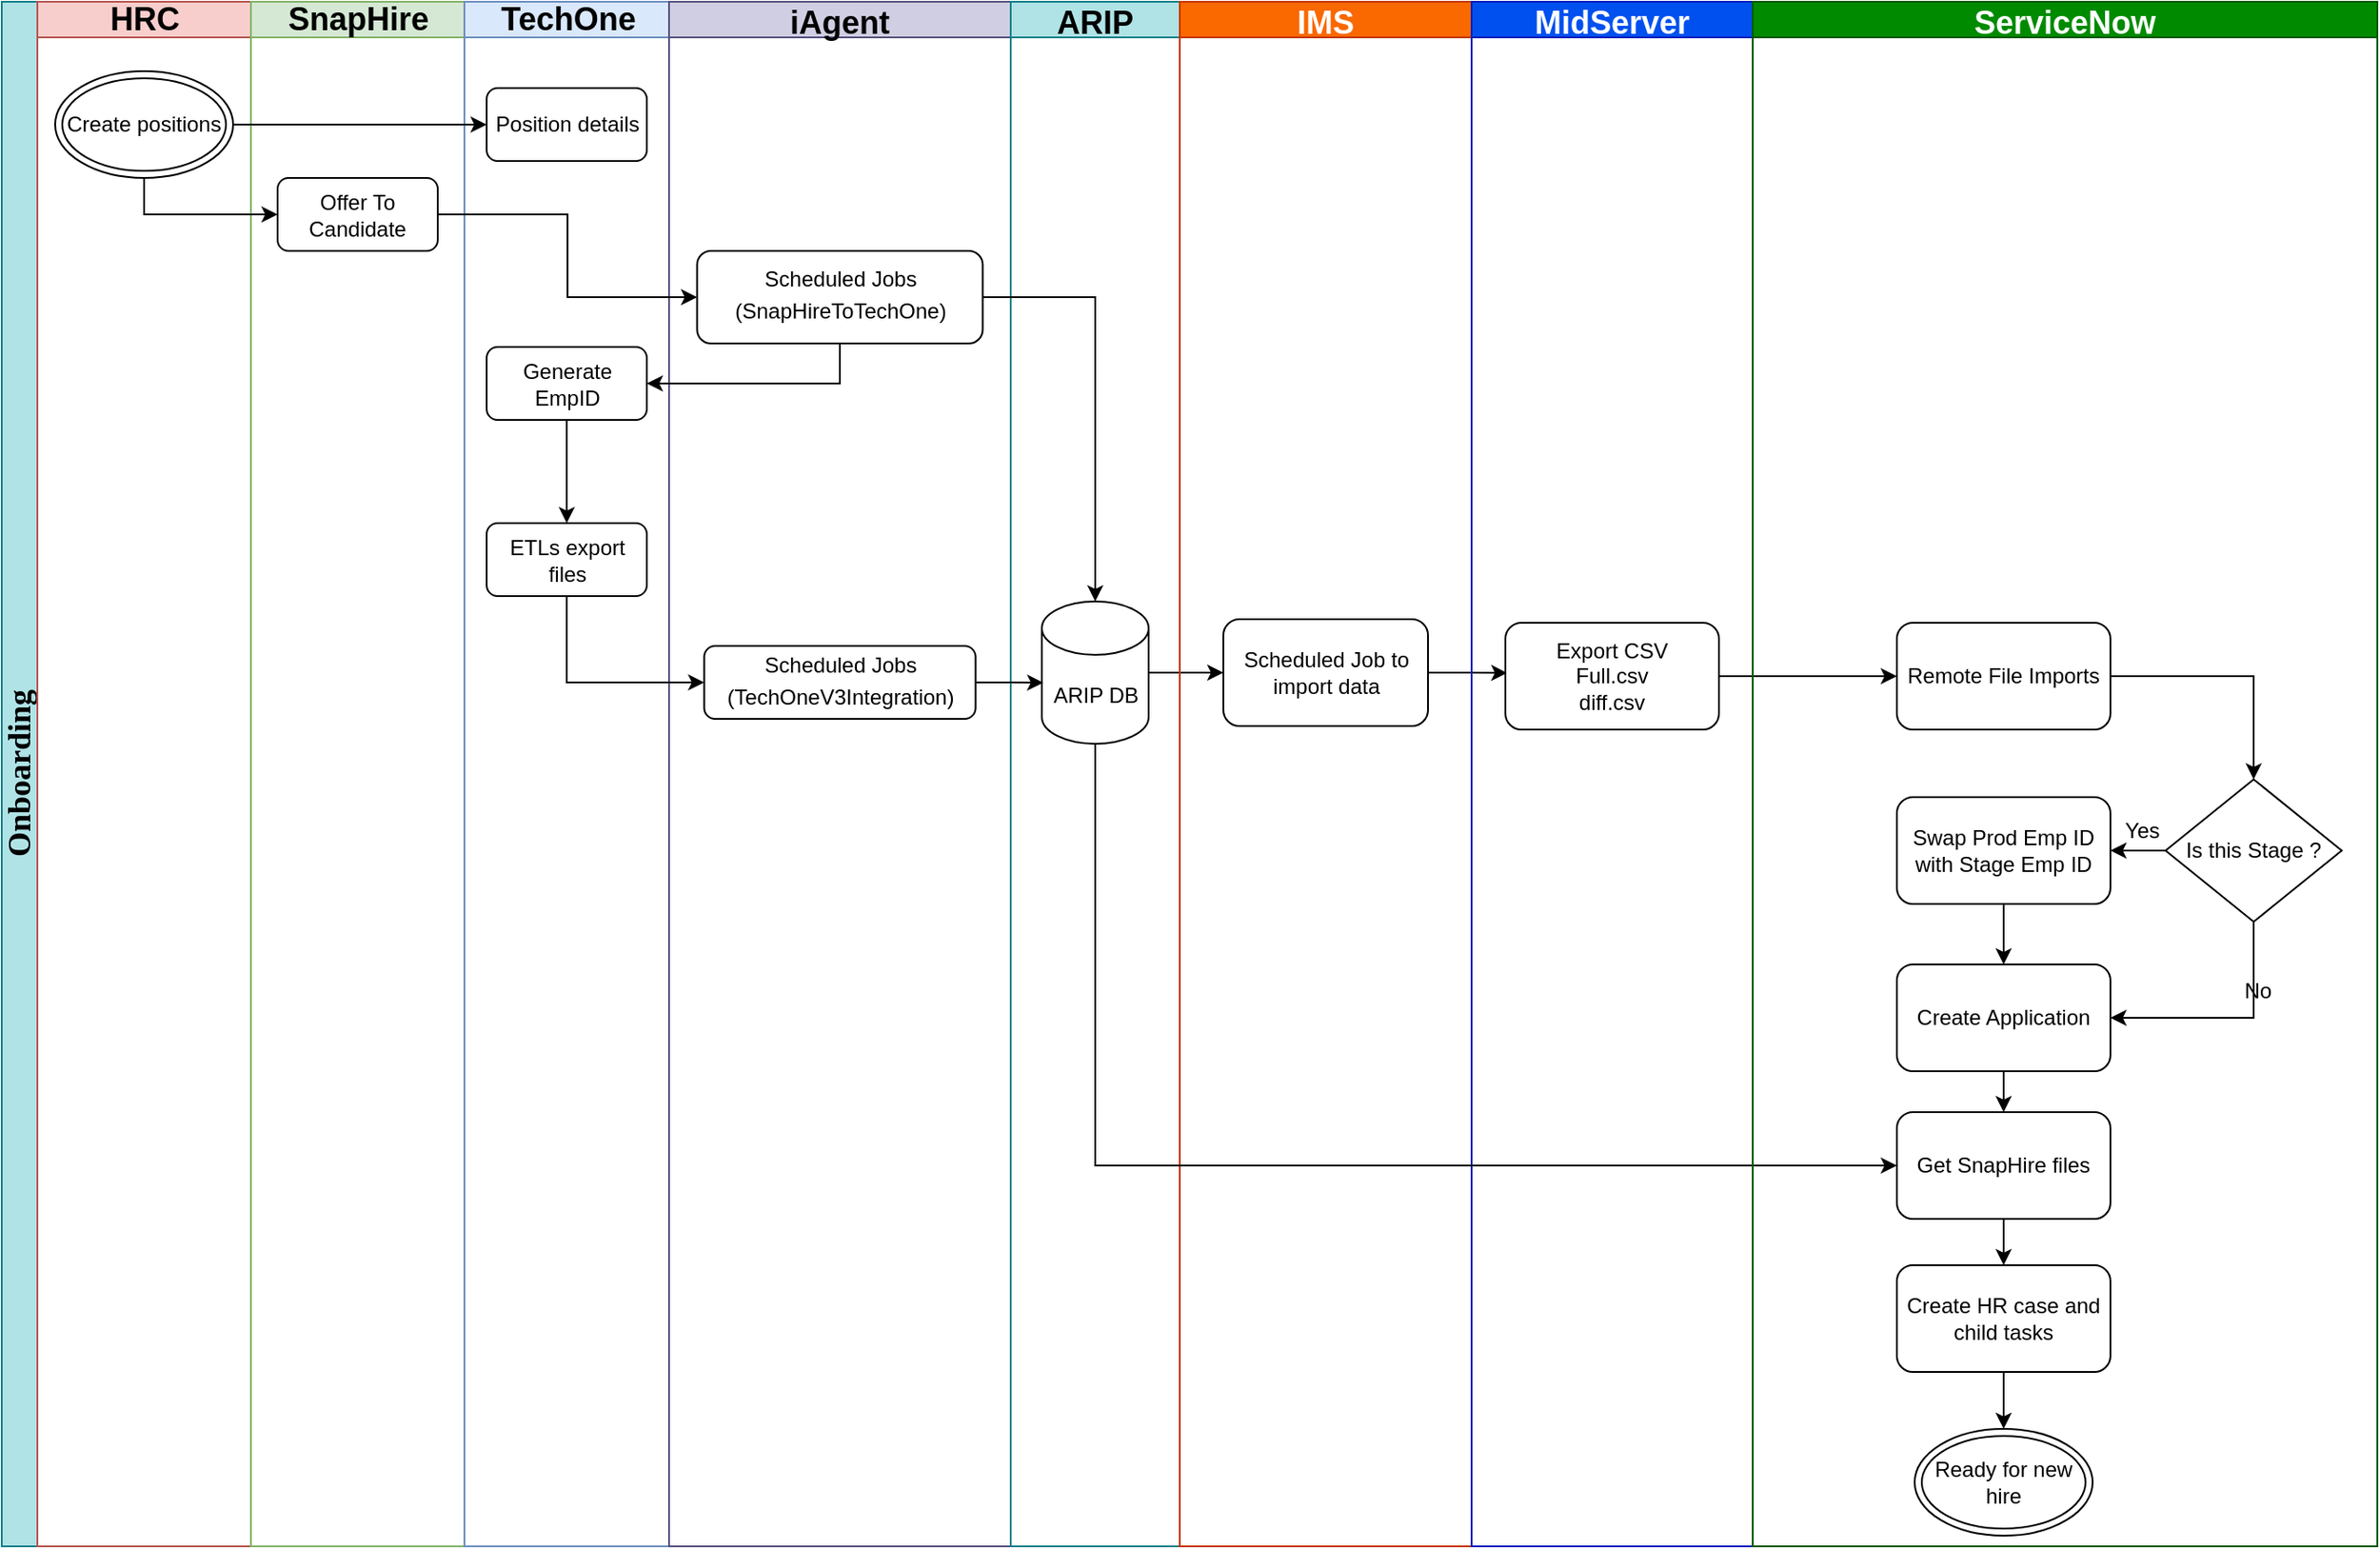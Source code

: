 <mxfile version="14.6.0" type="github">
  <diagram id="prtHgNgQTEPvFCAcTncT" name="Page-1">
    <mxGraphModel dx="1825" dy="934" grid="0" gridSize="10" guides="1" tooltips="1" connect="1" arrows="1" fold="1" page="1" pageScale="1" pageWidth="1654" pageHeight="2336" background="#ffffff" math="0" shadow="0">
      <root>
        <mxCell id="0" />
        <mxCell id="1" parent="0" />
        <mxCell id="jQAMu5JfyhxZcwMKW61z-41" value="Onboarding" style="swimlane;html=1;childLayout=stackLayout;resizeParent=1;resizeParentMax=0;startSize=20;horizontal=0;horizontalStack=1;fillColor=#b0e3e6;strokeColor=#0e8088;fontSize=18;fontFamily=Georgia;" vertex="1" parent="1">
          <mxGeometry x="82" y="90" width="1335" height="868" as="geometry">
            <mxRectangle x="82" y="90" width="32" height="132" as="alternateBounds" />
          </mxGeometry>
        </mxCell>
        <mxCell id="jQAMu5JfyhxZcwMKW61z-42" value="HRC" style="swimlane;html=1;startSize=20;fillColor=#f8cecc;strokeColor=#b85450;fontSize=18;" vertex="1" parent="jQAMu5JfyhxZcwMKW61z-41">
          <mxGeometry x="20" width="120" height="868" as="geometry">
            <mxRectangle x="20" width="32" height="868" as="alternateBounds" />
          </mxGeometry>
        </mxCell>
        <mxCell id="jQAMu5JfyhxZcwMKW61z-43" value="Create positions" style="ellipse;shape=doubleEllipse;whiteSpace=wrap;html=1;fontSize=12;" vertex="1" parent="jQAMu5JfyhxZcwMKW61z-42">
          <mxGeometry x="10" y="39" width="100" height="60" as="geometry" />
        </mxCell>
        <mxCell id="jQAMu5JfyhxZcwMKW61z-44" value="SnapHire" style="swimlane;html=1;startSize=20;fillColor=#d5e8d4;strokeColor=#82b366;fontSize=18;" vertex="1" parent="jQAMu5JfyhxZcwMKW61z-41">
          <mxGeometry x="140" width="120" height="868" as="geometry">
            <mxRectangle x="52" width="32" height="868" as="alternateBounds" />
          </mxGeometry>
        </mxCell>
        <mxCell id="jQAMu5JfyhxZcwMKW61z-45" value="Offer To Candidate" style="rounded=1;whiteSpace=wrap;html=1;fontSize=12;" vertex="1" parent="jQAMu5JfyhxZcwMKW61z-44">
          <mxGeometry x="15" y="99" width="90" height="41" as="geometry" />
        </mxCell>
        <mxCell id="jQAMu5JfyhxZcwMKW61z-46" value="TechOne" style="swimlane;html=1;startSize=20;fillColor=#dae8fc;strokeColor=#6c8ebf;fontSize=18;" vertex="1" parent="jQAMu5JfyhxZcwMKW61z-41">
          <mxGeometry x="260" width="115" height="868" as="geometry" />
        </mxCell>
        <mxCell id="jQAMu5JfyhxZcwMKW61z-47" value="Generate EmpID" style="rounded=1;whiteSpace=wrap;html=1;fontSize=12;" vertex="1" parent="jQAMu5JfyhxZcwMKW61z-46">
          <mxGeometry x="12.5" y="194" width="90" height="41" as="geometry" />
        </mxCell>
        <mxCell id="jQAMu5JfyhxZcwMKW61z-48" value="Position details" style="rounded=1;whiteSpace=wrap;html=1;fontSize=12;" vertex="1" parent="jQAMu5JfyhxZcwMKW61z-46">
          <mxGeometry x="12.5" y="48.5" width="90" height="41" as="geometry" />
        </mxCell>
        <mxCell id="jQAMu5JfyhxZcwMKW61z-73" value="ETLs export files" style="rounded=1;whiteSpace=wrap;html=1;fontSize=12;" vertex="1" parent="jQAMu5JfyhxZcwMKW61z-46">
          <mxGeometry x="12.5" y="293" width="90" height="41" as="geometry" />
        </mxCell>
        <mxCell id="jQAMu5JfyhxZcwMKW61z-60" style="edgeStyle=orthogonalEdgeStyle;rounded=0;orthogonalLoop=1;jettySize=auto;html=1;fontSize=12;exitX=0.5;exitY=1;exitDx=0;exitDy=0;" edge="1" parent="jQAMu5JfyhxZcwMKW61z-46" source="jQAMu5JfyhxZcwMKW61z-47" target="jQAMu5JfyhxZcwMKW61z-73">
          <mxGeometry relative="1" as="geometry">
            <mxPoint x="57" y="290" as="targetPoint" />
          </mxGeometry>
        </mxCell>
        <mxCell id="jQAMu5JfyhxZcwMKW61z-49" style="edgeStyle=orthogonalEdgeStyle;rounded=0;orthogonalLoop=1;jettySize=auto;html=1;fontSize=12;entryX=0;entryY=0.5;entryDx=0;entryDy=0;" edge="1" parent="jQAMu5JfyhxZcwMKW61z-41" source="jQAMu5JfyhxZcwMKW61z-43" target="jQAMu5JfyhxZcwMKW61z-48">
          <mxGeometry relative="1" as="geometry" />
        </mxCell>
        <mxCell id="jQAMu5JfyhxZcwMKW61z-50" value="iAgent" style="swimlane;startSize=20;fontSize=18;fillColor=#d0cee2;strokeColor=#56517e;" vertex="1" parent="jQAMu5JfyhxZcwMKW61z-41">
          <mxGeometry x="375" width="192" height="868" as="geometry" />
        </mxCell>
        <mxCell id="jQAMu5JfyhxZcwMKW61z-51" value="Scheduled Jobs&lt;br&gt;&lt;table border=&quot;0&quot; cellpadding=&quot;0&quot; cellspacing=&quot;0&quot; width=&quot;135&quot; style=&quot;border-collapse: collapse ; width: 101pt&quot;&gt;&lt;tbody&gt;&lt;tr style=&quot;height: 15.0pt&quot;&gt;  &lt;td height=&quot;20&quot; width=&quot;135&quot; style=&quot;height: 15.0pt ; width: 101pt&quot;&gt;(SnapHireToTechOne)&lt;br&gt;&lt;/td&gt;&lt;/tr&gt;&lt;/tbody&gt;&lt;/table&gt;" style="rounded=1;whiteSpace=wrap;html=1;fontSize=12;" vertex="1" parent="jQAMu5JfyhxZcwMKW61z-50">
          <mxGeometry x="15.75" y="140" width="160.5" height="52" as="geometry" />
        </mxCell>
        <mxCell id="jQAMu5JfyhxZcwMKW61z-52" value="&lt;span&gt;Scheduled Jobs&lt;/span&gt;&lt;br&gt;&lt;table border=&quot;0&quot; cellpadding=&quot;0&quot; cellspacing=&quot;0&quot; width=&quot;135&quot; style=&quot;border-collapse: collapse ; width: 101pt&quot;&gt;&lt;tbody&gt;&lt;tr style=&quot;height: 15pt&quot;&gt;&lt;td height=&quot;20&quot; width=&quot;135&quot; style=&quot;height: 15pt ; width: 101pt&quot;&gt;(TechOneV3Integration)&lt;br&gt;&lt;/td&gt;&lt;/tr&gt;&lt;/tbody&gt;&lt;/table&gt;" style="rounded=1;whiteSpace=wrap;html=1;fontSize=12;" vertex="1" parent="jQAMu5JfyhxZcwMKW61z-50">
          <mxGeometry x="19.75" y="362" width="152.5" height="41" as="geometry" />
        </mxCell>
        <mxCell id="jQAMu5JfyhxZcwMKW61z-53" value="ARIP" style="swimlane;startSize=20;fontSize=18;fillColor=#b0e3e6;strokeColor=#0e8088;" vertex="1" parent="jQAMu5JfyhxZcwMKW61z-41">
          <mxGeometry x="567" width="95" height="868" as="geometry" />
        </mxCell>
        <mxCell id="jQAMu5JfyhxZcwMKW61z-61" value="ARIP DB" style="shape=cylinder3;whiteSpace=wrap;html=1;boundedLbl=1;backgroundOutline=1;size=15;" vertex="1" parent="jQAMu5JfyhxZcwMKW61z-53">
          <mxGeometry x="17.5" y="337" width="60" height="80" as="geometry" />
        </mxCell>
        <mxCell id="jQAMu5JfyhxZcwMKW61z-63" style="edgeStyle=orthogonalEdgeStyle;rounded=0;orthogonalLoop=1;jettySize=auto;html=1;entryX=0.013;entryY=0.571;entryDx=0;entryDy=0;entryPerimeter=0;" edge="1" parent="jQAMu5JfyhxZcwMKW61z-41" source="jQAMu5JfyhxZcwMKW61z-52" target="jQAMu5JfyhxZcwMKW61z-61">
          <mxGeometry relative="1" as="geometry" />
        </mxCell>
        <mxCell id="jQAMu5JfyhxZcwMKW61z-67" style="edgeStyle=orthogonalEdgeStyle;rounded=0;orthogonalLoop=1;jettySize=auto;html=1;exitX=1;exitY=0.5;exitDx=0;exitDy=0;exitPerimeter=0;entryX=0;entryY=0.5;entryDx=0;entryDy=0;" edge="1" parent="jQAMu5JfyhxZcwMKW61z-41" source="jQAMu5JfyhxZcwMKW61z-61" target="jQAMu5JfyhxZcwMKW61z-66">
          <mxGeometry relative="1" as="geometry" />
        </mxCell>
        <mxCell id="jQAMu5JfyhxZcwMKW61z-71" style="edgeStyle=orthogonalEdgeStyle;rounded=0;orthogonalLoop=1;jettySize=auto;html=1;entryX=0.009;entryY=0.47;entryDx=0;entryDy=0;entryPerimeter=0;exitX=1;exitY=0.5;exitDx=0;exitDy=0;" edge="1" parent="jQAMu5JfyhxZcwMKW61z-41" source="jQAMu5JfyhxZcwMKW61z-66" target="jQAMu5JfyhxZcwMKW61z-70">
          <mxGeometry relative="1" as="geometry">
            <mxPoint x="795" y="377" as="sourcePoint" />
          </mxGeometry>
        </mxCell>
        <mxCell id="jQAMu5JfyhxZcwMKW61z-54" value="IMS" style="swimlane;startSize=20;fillColor=#fa6800;strokeColor=#C73500;fontSize=18;fontColor=#ffffff;" vertex="1" parent="jQAMu5JfyhxZcwMKW61z-41">
          <mxGeometry x="662" width="164" height="868" as="geometry" />
        </mxCell>
        <mxCell id="jQAMu5JfyhxZcwMKW61z-66" value="Scheduled Job to import data" style="rounded=1;whiteSpace=wrap;html=1;" vertex="1" parent="jQAMu5JfyhxZcwMKW61z-54">
          <mxGeometry x="24.5" y="347" width="115" height="60" as="geometry" />
        </mxCell>
        <mxCell id="jQAMu5JfyhxZcwMKW61z-55" value="MidServer" style="swimlane;startSize=20;fillColor=#0050ef;strokeColor=#001DBC;fontColor=#ffffff;fontSize=18;" vertex="1" parent="jQAMu5JfyhxZcwMKW61z-41">
          <mxGeometry x="826" width="158" height="868" as="geometry" />
        </mxCell>
        <mxCell id="jQAMu5JfyhxZcwMKW61z-70" value="Export CSV&lt;br&gt;Full.csv&lt;br&gt;diff.csv" style="rounded=1;whiteSpace=wrap;html=1;" vertex="1" parent="jQAMu5JfyhxZcwMKW61z-55">
          <mxGeometry x="19" y="349" width="120" height="60" as="geometry" />
        </mxCell>
        <mxCell id="jQAMu5JfyhxZcwMKW61z-57" style="edgeStyle=orthogonalEdgeStyle;rounded=0;orthogonalLoop=1;jettySize=auto;html=1;entryX=0;entryY=0.5;entryDx=0;entryDy=0;fontSize=12;exitX=0.5;exitY=1;exitDx=0;exitDy=0;" edge="1" parent="jQAMu5JfyhxZcwMKW61z-41" source="jQAMu5JfyhxZcwMKW61z-43" target="jQAMu5JfyhxZcwMKW61z-45">
          <mxGeometry relative="1" as="geometry" />
        </mxCell>
        <mxCell id="jQAMu5JfyhxZcwMKW61z-59" style="edgeStyle=orthogonalEdgeStyle;rounded=0;orthogonalLoop=1;jettySize=auto;html=1;entryX=1;entryY=0.5;entryDx=0;entryDy=0;fontSize=12;exitX=0.5;exitY=1;exitDx=0;exitDy=0;" edge="1" parent="jQAMu5JfyhxZcwMKW61z-41" source="jQAMu5JfyhxZcwMKW61z-51" target="jQAMu5JfyhxZcwMKW61z-47">
          <mxGeometry relative="1" as="geometry" />
        </mxCell>
        <mxCell id="jQAMu5JfyhxZcwMKW61z-72" style="edgeStyle=orthogonalEdgeStyle;rounded=0;orthogonalLoop=1;jettySize=auto;html=1;" edge="1" parent="jQAMu5JfyhxZcwMKW61z-41" source="jQAMu5JfyhxZcwMKW61z-45" target="jQAMu5JfyhxZcwMKW61z-51">
          <mxGeometry relative="1" as="geometry" />
        </mxCell>
        <mxCell id="jQAMu5JfyhxZcwMKW61z-74" style="edgeStyle=orthogonalEdgeStyle;rounded=0;orthogonalLoop=1;jettySize=auto;html=1;entryX=0;entryY=0.5;entryDx=0;entryDy=0;exitX=0.5;exitY=1;exitDx=0;exitDy=0;" edge="1" parent="jQAMu5JfyhxZcwMKW61z-41" source="jQAMu5JfyhxZcwMKW61z-73" target="jQAMu5JfyhxZcwMKW61z-52">
          <mxGeometry relative="1" as="geometry" />
        </mxCell>
        <mxCell id="jQAMu5JfyhxZcwMKW61z-76" style="edgeStyle=orthogonalEdgeStyle;rounded=0;orthogonalLoop=1;jettySize=auto;html=1;" edge="1" parent="jQAMu5JfyhxZcwMKW61z-41" source="jQAMu5JfyhxZcwMKW61z-70" target="jQAMu5JfyhxZcwMKW61z-75">
          <mxGeometry relative="1" as="geometry" />
        </mxCell>
        <mxCell id="jQAMu5JfyhxZcwMKW61z-79" style="edgeStyle=orthogonalEdgeStyle;rounded=0;orthogonalLoop=1;jettySize=auto;html=1;entryX=0;entryY=0.5;entryDx=0;entryDy=0;exitX=0.5;exitY=1;exitDx=0;exitDy=0;exitPerimeter=0;" edge="1" parent="jQAMu5JfyhxZcwMKW61z-41" source="jQAMu5JfyhxZcwMKW61z-61" target="jQAMu5JfyhxZcwMKW61z-77">
          <mxGeometry relative="1" as="geometry" />
        </mxCell>
        <mxCell id="jQAMu5JfyhxZcwMKW61z-56" value="ServiceNow" style="swimlane;startSize=20;fillColor=#008a00;strokeColor=#005700;fontColor=#ffffff;fontSize=18;" vertex="1" parent="jQAMu5JfyhxZcwMKW61z-41">
          <mxGeometry x="984" width="351" height="868" as="geometry" />
        </mxCell>
        <mxCell id="jQAMu5JfyhxZcwMKW61z-85" style="edgeStyle=orthogonalEdgeStyle;rounded=0;orthogonalLoop=1;jettySize=auto;html=1;entryX=0.5;entryY=0;entryDx=0;entryDy=0;" edge="1" parent="jQAMu5JfyhxZcwMKW61z-56" source="jQAMu5JfyhxZcwMKW61z-75" target="jQAMu5JfyhxZcwMKW61z-83">
          <mxGeometry relative="1" as="geometry" />
        </mxCell>
        <mxCell id="jQAMu5JfyhxZcwMKW61z-75" value="Remote File Imports" style="rounded=1;whiteSpace=wrap;html=1;" vertex="1" parent="jQAMu5JfyhxZcwMKW61z-56">
          <mxGeometry x="81" y="349" width="120" height="60" as="geometry" />
        </mxCell>
        <mxCell id="jQAMu5JfyhxZcwMKW61z-96" style="edgeStyle=orthogonalEdgeStyle;rounded=0;orthogonalLoop=1;jettySize=auto;html=1;fontFamily=Georgia;" edge="1" parent="jQAMu5JfyhxZcwMKW61z-56" source="jQAMu5JfyhxZcwMKW61z-77" target="jQAMu5JfyhxZcwMKW61z-82">
          <mxGeometry relative="1" as="geometry" />
        </mxCell>
        <mxCell id="jQAMu5JfyhxZcwMKW61z-77" value="Get SnapHire files" style="rounded=1;whiteSpace=wrap;html=1;" vertex="1" parent="jQAMu5JfyhxZcwMKW61z-56">
          <mxGeometry x="81" y="624" width="120" height="60" as="geometry" />
        </mxCell>
        <mxCell id="jQAMu5JfyhxZcwMKW61z-95" style="edgeStyle=orthogonalEdgeStyle;rounded=0;orthogonalLoop=1;jettySize=auto;html=1;entryX=0.5;entryY=0;entryDx=0;entryDy=0;fontFamily=Georgia;" edge="1" parent="jQAMu5JfyhxZcwMKW61z-56" source="jQAMu5JfyhxZcwMKW61z-80" target="jQAMu5JfyhxZcwMKW61z-77">
          <mxGeometry relative="1" as="geometry" />
        </mxCell>
        <mxCell id="jQAMu5JfyhxZcwMKW61z-80" value="Create Application" style="rounded=1;whiteSpace=wrap;html=1;" vertex="1" parent="jQAMu5JfyhxZcwMKW61z-56">
          <mxGeometry x="81" y="541" width="120" height="60" as="geometry" />
        </mxCell>
        <mxCell id="jQAMu5JfyhxZcwMKW61z-93" style="edgeStyle=orthogonalEdgeStyle;rounded=0;orthogonalLoop=1;jettySize=auto;html=1;entryX=0.5;entryY=0;entryDx=0;entryDy=0;" edge="1" parent="jQAMu5JfyhxZcwMKW61z-56" source="jQAMu5JfyhxZcwMKW61z-82" target="jQAMu5JfyhxZcwMKW61z-92">
          <mxGeometry relative="1" as="geometry" />
        </mxCell>
        <mxCell id="jQAMu5JfyhxZcwMKW61z-82" value="Create HR case and child tasks" style="rounded=1;whiteSpace=wrap;html=1;" vertex="1" parent="jQAMu5JfyhxZcwMKW61z-56">
          <mxGeometry x="81" y="710" width="120" height="60" as="geometry" />
        </mxCell>
        <mxCell id="jQAMu5JfyhxZcwMKW61z-84" style="edgeStyle=orthogonalEdgeStyle;rounded=0;orthogonalLoop=1;jettySize=auto;html=1;entryX=1;entryY=0.5;entryDx=0;entryDy=0;exitX=0.5;exitY=1;exitDx=0;exitDy=0;" edge="1" parent="jQAMu5JfyhxZcwMKW61z-56" source="jQAMu5JfyhxZcwMKW61z-83" target="jQAMu5JfyhxZcwMKW61z-80">
          <mxGeometry relative="1" as="geometry" />
        </mxCell>
        <mxCell id="jQAMu5JfyhxZcwMKW61z-87" style="edgeStyle=orthogonalEdgeStyle;rounded=0;orthogonalLoop=1;jettySize=auto;html=1;" edge="1" parent="jQAMu5JfyhxZcwMKW61z-56" source="jQAMu5JfyhxZcwMKW61z-83" target="jQAMu5JfyhxZcwMKW61z-86">
          <mxGeometry relative="1" as="geometry" />
        </mxCell>
        <mxCell id="jQAMu5JfyhxZcwMKW61z-83" value="Is this Stage ?" style="rhombus;whiteSpace=wrap;html=1;" vertex="1" parent="jQAMu5JfyhxZcwMKW61z-56">
          <mxGeometry x="232" y="437" width="99" height="80" as="geometry" />
        </mxCell>
        <mxCell id="jQAMu5JfyhxZcwMKW61z-94" style="edgeStyle=orthogonalEdgeStyle;rounded=0;orthogonalLoop=1;jettySize=auto;html=1;fontFamily=Georgia;" edge="1" parent="jQAMu5JfyhxZcwMKW61z-56" source="jQAMu5JfyhxZcwMKW61z-86" target="jQAMu5JfyhxZcwMKW61z-80">
          <mxGeometry relative="1" as="geometry" />
        </mxCell>
        <mxCell id="jQAMu5JfyhxZcwMKW61z-86" value="Swap Prod Emp ID with Stage Emp ID" style="rounded=1;whiteSpace=wrap;html=1;" vertex="1" parent="jQAMu5JfyhxZcwMKW61z-56">
          <mxGeometry x="81" y="447" width="120" height="60" as="geometry" />
        </mxCell>
        <mxCell id="jQAMu5JfyhxZcwMKW61z-88" value="Yes" style="text;html=1;strokeColor=none;fillColor=none;align=center;verticalAlign=middle;whiteSpace=wrap;rounded=0;" vertex="1" parent="jQAMu5JfyhxZcwMKW61z-56">
          <mxGeometry x="199" y="456" width="40" height="20" as="geometry" />
        </mxCell>
        <mxCell id="jQAMu5JfyhxZcwMKW61z-89" value="No" style="text;html=1;strokeColor=none;fillColor=none;align=center;verticalAlign=middle;whiteSpace=wrap;rounded=0;" vertex="1" parent="jQAMu5JfyhxZcwMKW61z-56">
          <mxGeometry x="264" y="546" width="40" height="20" as="geometry" />
        </mxCell>
        <mxCell id="jQAMu5JfyhxZcwMKW61z-92" value="Ready for new hire" style="ellipse;shape=doubleEllipse;whiteSpace=wrap;html=1;" vertex="1" parent="jQAMu5JfyhxZcwMKW61z-56">
          <mxGeometry x="91" y="802" width="100" height="60" as="geometry" />
        </mxCell>
        <mxCell id="jQAMu5JfyhxZcwMKW61z-97" style="edgeStyle=orthogonalEdgeStyle;rounded=0;orthogonalLoop=1;jettySize=auto;html=1;fontFamily=Georgia;fontSize=18;" edge="1" parent="jQAMu5JfyhxZcwMKW61z-41" source="jQAMu5JfyhxZcwMKW61z-51" target="jQAMu5JfyhxZcwMKW61z-61">
          <mxGeometry relative="1" as="geometry" />
        </mxCell>
      </root>
    </mxGraphModel>
  </diagram>
</mxfile>

